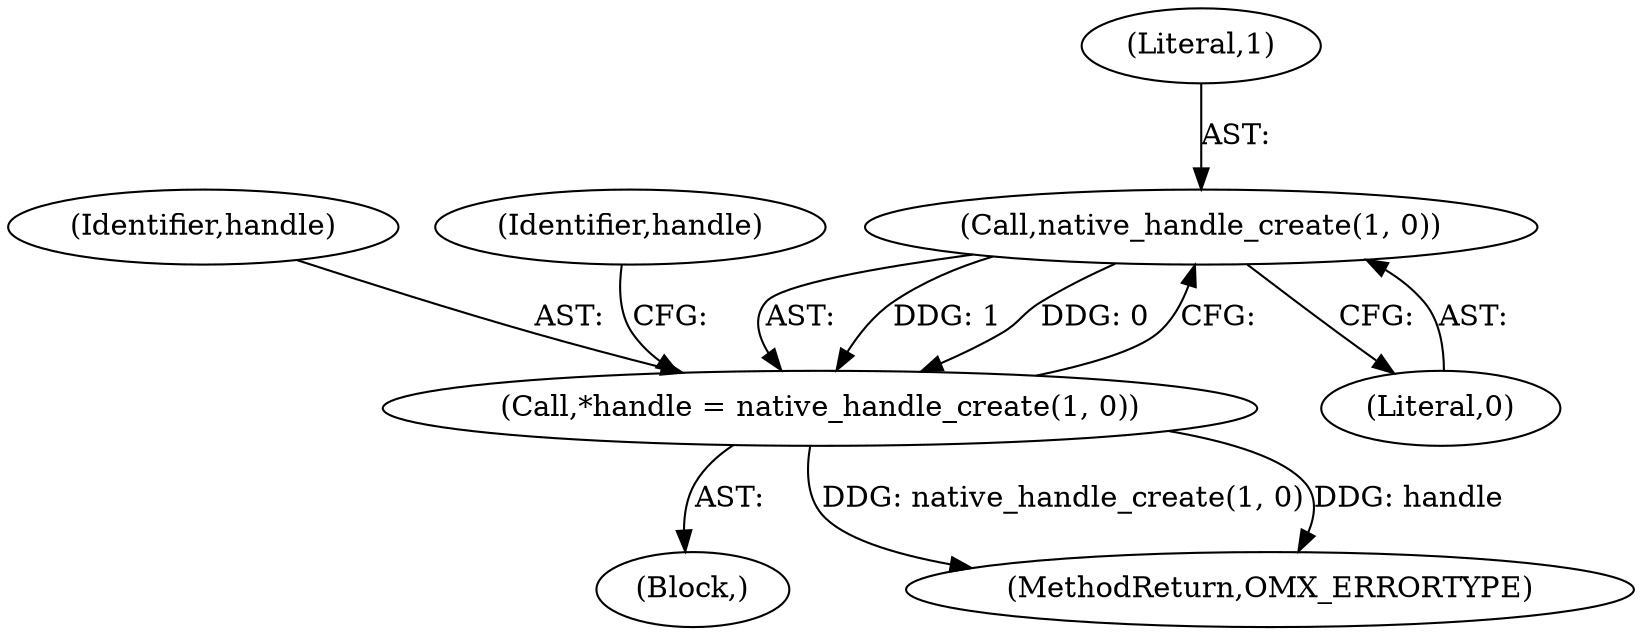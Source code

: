 digraph "0_Android_7558d03e6498e970b761aa44fff6b2c659202d95_0@API" {
"1000540" [label="(Call,native_handle_create(1, 0))"];
"1000538" [label="(Call,*handle = native_handle_create(1, 0))"];
"1000500" [label="(Block,)"];
"1000542" [label="(Literal,0)"];
"1000638" [label="(MethodReturn,OMX_ERRORTYPE)"];
"1000539" [label="(Identifier,handle)"];
"1000540" [label="(Call,native_handle_create(1, 0))"];
"1000541" [label="(Literal,1)"];
"1000546" [label="(Identifier,handle)"];
"1000538" [label="(Call,*handle = native_handle_create(1, 0))"];
"1000540" -> "1000538"  [label="AST: "];
"1000540" -> "1000542"  [label="CFG: "];
"1000541" -> "1000540"  [label="AST: "];
"1000542" -> "1000540"  [label="AST: "];
"1000538" -> "1000540"  [label="CFG: "];
"1000540" -> "1000538"  [label="DDG: 1"];
"1000540" -> "1000538"  [label="DDG: 0"];
"1000538" -> "1000500"  [label="AST: "];
"1000539" -> "1000538"  [label="AST: "];
"1000546" -> "1000538"  [label="CFG: "];
"1000538" -> "1000638"  [label="DDG: native_handle_create(1, 0)"];
"1000538" -> "1000638"  [label="DDG: handle"];
}
